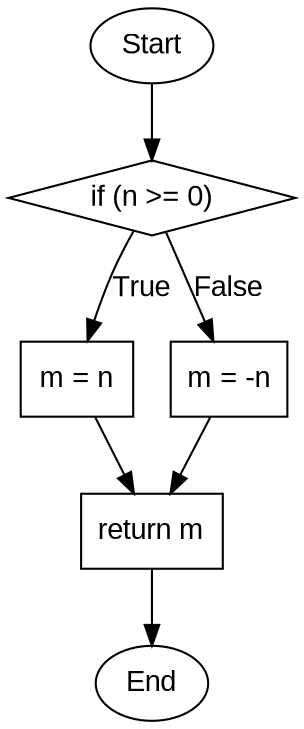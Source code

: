 digraph my_abs {
    rankdir=TB;
    node [shape=box, fontname=Arial];
    edge [fontname=Arial];

    start [label="Start", shape=ellipse];
    end [label="End", shape=ellipse];
    cond1 [label="if (n >= 0)", shape=diamond];
    assign1 [label="m = n"];
    assign2 [label="m = -n"];
    return_stmt [label="return m"];

    start -> cond1;
    cond1 -> assign1 [label="True"];
    cond1 -> assign2 [label="False"];
    assign1 -> return_stmt;
    assign2 -> return_stmt;
    return_stmt -> end;
}